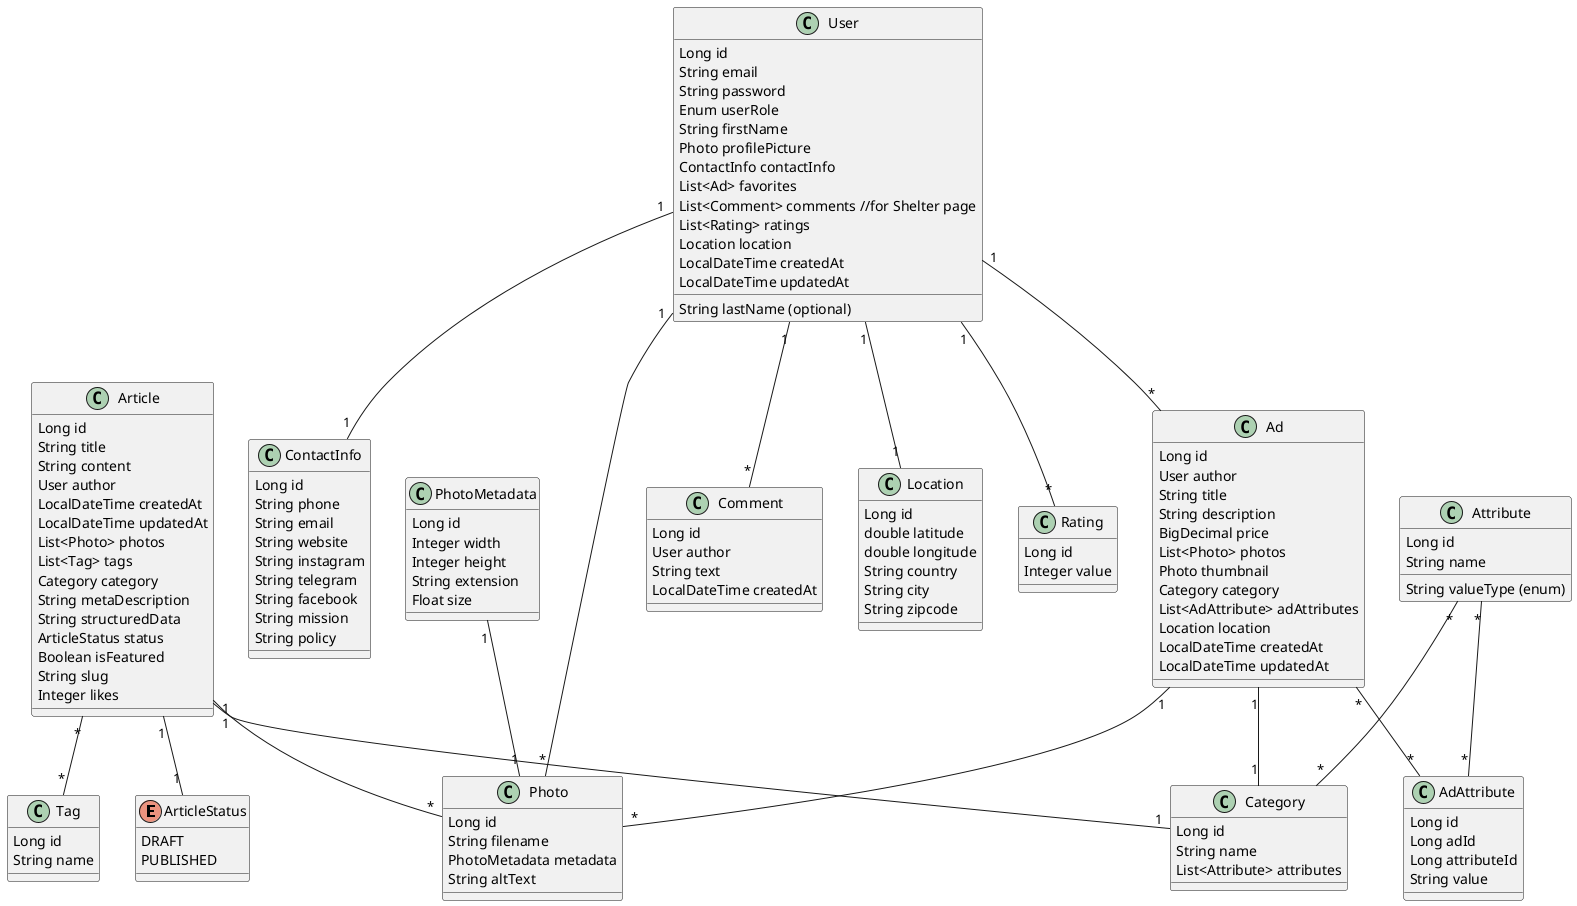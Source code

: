 @startuml

enum ArticleStatus {
  DRAFT
  PUBLISHED
}

class Article {
  Long id
  String title
  String content
  User author
  LocalDateTime createdAt
  LocalDateTime updatedAt
  List<Photo> photos
  List<Tag> tags
  Category category
  String metaDescription
  String structuredData
  ArticleStatus status
  Boolean isFeatured
  String slug
  Integer likes
}

class Comment {
  Long id
  User author
  String text
  LocalDateTime createdAt
}

class Location {
  Long id
  double latitude
  double longitude
  String country
  String city
  String zipcode
}

class User {
  Long id
  String email
  String password
  Enum userRole
  String firstName
  String lastName (optional)
  Photo profilePicture
  ContactInfo contactInfo
  List<Ad> favorites
  List<Comment> comments //for Shelter page
  List<Rating> ratings
  Location location
  LocalDateTime createdAt
  LocalDateTime updatedAt
}

class Rating{
  Long id
  Integer value
}

class ContactInfo {
  Long id
  String phone
  String email
  String website
  String instagram
  String telegram
  String facebook
  String mission
  String policy
}

class Ad {
  Long id
  User author
  String title
  String description
  BigDecimal price
  List<Photo> photos
  Photo thumbnail
  Category category
  List<AdAttribute> adAttributes
  Location location
  LocalDateTime createdAt
  LocalDateTime updatedAt
}

class Attribute {
  Long id
  String name
  String valueType (enum)
}

class Category {
  Long id
  String name
  List<Attribute> attributes
}

class Photo {
  Long id
  String filename
  PhotoMetadata metadata
  String altText
}

class PhotoMetadata {
  Long id
  Integer width
  Integer height
  String extension
  Float size
}

class AdAttribute {
  Long id
  Long adId
  Long attributeId
  String value
}

class Tag {
  Long id
  String name
}

Article "1" -- "*" Photo
Article "*" -- "*" Tag
Article "1" -- "1" Category
Article "1" -- "1" ArticleStatus
Ad "1" -- "*" Photo
Ad "1" -- "1" Category
User "1" -- "*" Ad
User "1" -- "1" Location
User "1" -- "*" Comment
User "1" -- "*" Rating
PhotoMetadata "1" -- "1" Photo
User "1" -- "*" Photo
Attribute "*" -- "*" Category
User "1" -- "1" ContactInfo
Ad "*" -- "*" AdAttribute
Attribute "*" -- "*" AdAttribute

@enduml
